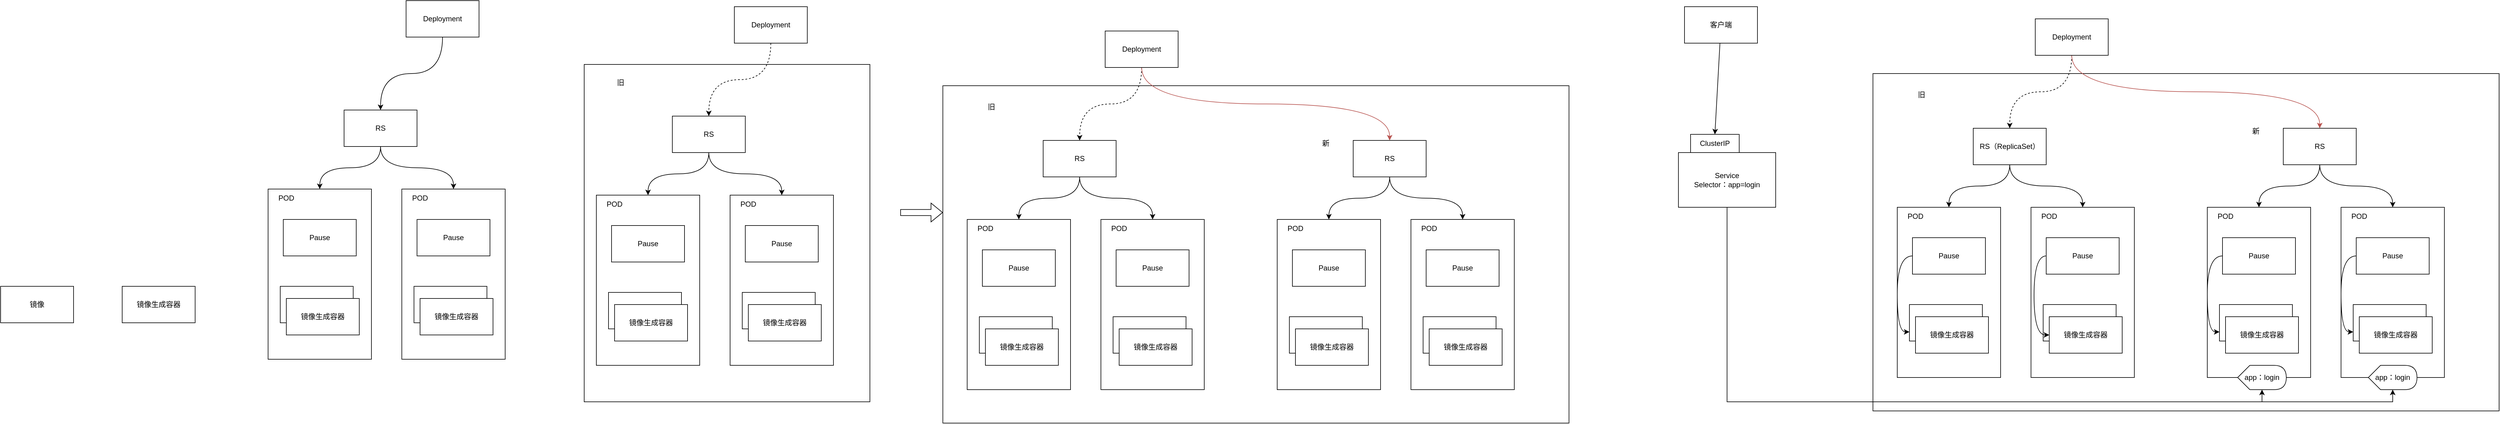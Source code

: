 <mxfile version="24.7.5" pages="2">
  <diagram name="第 1 页" id="4wIDl8oHlAqxtpMSrRAq">
    <mxGraphModel dx="2331" dy="2200" grid="1" gridSize="10" guides="1" tooltips="1" connect="1" arrows="1" fold="1" page="1" pageScale="1" pageWidth="1654" pageHeight="1169" math="0" shadow="0">
      <root>
        <mxCell id="0" />
        <mxCell id="1" parent="0" />
        <mxCell id="ZevxNjoiGi6iipU2XcqW-54" value="" style="rounded=0;whiteSpace=wrap;html=1;fillColor=none;" parent="1" vertex="1">
          <mxGeometry x="1590" y="-40" width="1030" height="555" as="geometry" />
        </mxCell>
        <mxCell id="ZevxNjoiGi6iipU2XcqW-1" value="镜像" style="rounded=0;whiteSpace=wrap;html=1;" parent="1" vertex="1">
          <mxGeometry x="40" y="290" width="120" height="60" as="geometry" />
        </mxCell>
        <mxCell id="ZevxNjoiGi6iipU2XcqW-2" value="镜像生成容器" style="rounded=0;whiteSpace=wrap;html=1;" parent="1" vertex="1">
          <mxGeometry x="240" y="290" width="120" height="60" as="geometry" />
        </mxCell>
        <mxCell id="ZevxNjoiGi6iipU2XcqW-3" value="" style="rounded=0;whiteSpace=wrap;html=1;" parent="1" vertex="1">
          <mxGeometry x="480" y="130" width="170" height="280" as="geometry" />
        </mxCell>
        <mxCell id="ZevxNjoiGi6iipU2XcqW-4" value="POD" style="text;html=1;align=center;verticalAlign=middle;whiteSpace=wrap;rounded=0;" parent="1" vertex="1">
          <mxGeometry x="480" y="130" width="60" height="30" as="geometry" />
        </mxCell>
        <mxCell id="ZevxNjoiGi6iipU2XcqW-5" value="镜像生成容器" style="rounded=0;whiteSpace=wrap;html=1;" parent="1" vertex="1">
          <mxGeometry x="500" y="290" width="120" height="60" as="geometry" />
        </mxCell>
        <mxCell id="ZevxNjoiGi6iipU2XcqW-6" value="镜像生成容器" style="rounded=0;whiteSpace=wrap;html=1;" parent="1" vertex="1">
          <mxGeometry x="510" y="310" width="120" height="60" as="geometry" />
        </mxCell>
        <mxCell id="ZevxNjoiGi6iipU2XcqW-7" value="Pause" style="rounded=0;whiteSpace=wrap;html=1;" parent="1" vertex="1">
          <mxGeometry x="505" y="180" width="120" height="60" as="geometry" />
        </mxCell>
        <mxCell id="ZevxNjoiGi6iipU2XcqW-8" value="" style="rounded=0;whiteSpace=wrap;html=1;" parent="1" vertex="1">
          <mxGeometry x="700" y="130" width="170" height="280" as="geometry" />
        </mxCell>
        <mxCell id="ZevxNjoiGi6iipU2XcqW-9" value="POD" style="text;html=1;align=center;verticalAlign=middle;whiteSpace=wrap;rounded=0;" parent="1" vertex="1">
          <mxGeometry x="700" y="130" width="60" height="30" as="geometry" />
        </mxCell>
        <mxCell id="ZevxNjoiGi6iipU2XcqW-10" value="镜像生成容器" style="rounded=0;whiteSpace=wrap;html=1;" parent="1" vertex="1">
          <mxGeometry x="720" y="290" width="120" height="60" as="geometry" />
        </mxCell>
        <mxCell id="ZevxNjoiGi6iipU2XcqW-11" value="镜像生成容器" style="rounded=0;whiteSpace=wrap;html=1;" parent="1" vertex="1">
          <mxGeometry x="730" y="310" width="120" height="60" as="geometry" />
        </mxCell>
        <mxCell id="ZevxNjoiGi6iipU2XcqW-12" value="Pause" style="rounded=0;whiteSpace=wrap;html=1;" parent="1" vertex="1">
          <mxGeometry x="725" y="180" width="120" height="60" as="geometry" />
        </mxCell>
        <mxCell id="ZevxNjoiGi6iipU2XcqW-15" style="edgeStyle=orthogonalEdgeStyle;rounded=0;orthogonalLoop=1;jettySize=auto;html=1;exitX=0.5;exitY=1;exitDx=0;exitDy=0;curved=1;" parent="1" source="ZevxNjoiGi6iipU2XcqW-13" target="ZevxNjoiGi6iipU2XcqW-3" edge="1">
          <mxGeometry relative="1" as="geometry" />
        </mxCell>
        <mxCell id="ZevxNjoiGi6iipU2XcqW-17" style="edgeStyle=orthogonalEdgeStyle;rounded=0;orthogonalLoop=1;jettySize=auto;html=1;exitX=0.5;exitY=1;exitDx=0;exitDy=0;entryX=0.5;entryY=0;entryDx=0;entryDy=0;curved=1;" parent="1" source="ZevxNjoiGi6iipU2XcqW-13" target="ZevxNjoiGi6iipU2XcqW-8" edge="1">
          <mxGeometry relative="1" as="geometry" />
        </mxCell>
        <mxCell id="ZevxNjoiGi6iipU2XcqW-13" value="RS" style="rounded=0;whiteSpace=wrap;html=1;" parent="1" vertex="1">
          <mxGeometry x="605" width="120" height="60" as="geometry" />
        </mxCell>
        <mxCell id="ZevxNjoiGi6iipU2XcqW-19" style="edgeStyle=orthogonalEdgeStyle;rounded=0;orthogonalLoop=1;jettySize=auto;html=1;exitX=0.5;exitY=1;exitDx=0;exitDy=0;curved=1;" parent="1" source="ZevxNjoiGi6iipU2XcqW-18" target="ZevxNjoiGi6iipU2XcqW-13" edge="1">
          <mxGeometry relative="1" as="geometry" />
        </mxCell>
        <mxCell id="ZevxNjoiGi6iipU2XcqW-18" value="Deployment" style="rounded=0;whiteSpace=wrap;html=1;" parent="1" vertex="1">
          <mxGeometry x="707" y="-180" width="120" height="60" as="geometry" />
        </mxCell>
        <mxCell id="ZevxNjoiGi6iipU2XcqW-20" value="" style="rounded=0;whiteSpace=wrap;html=1;" parent="1" vertex="1">
          <mxGeometry x="1020" y="140" width="170" height="280" as="geometry" />
        </mxCell>
        <mxCell id="ZevxNjoiGi6iipU2XcqW-21" value="POD" style="text;html=1;align=center;verticalAlign=middle;whiteSpace=wrap;rounded=0;" parent="1" vertex="1">
          <mxGeometry x="1020" y="140" width="60" height="30" as="geometry" />
        </mxCell>
        <mxCell id="ZevxNjoiGi6iipU2XcqW-22" value="镜像生成容器" style="rounded=0;whiteSpace=wrap;html=1;" parent="1" vertex="1">
          <mxGeometry x="1040" y="300" width="120" height="60" as="geometry" />
        </mxCell>
        <mxCell id="ZevxNjoiGi6iipU2XcqW-23" value="镜像生成容器" style="rounded=0;whiteSpace=wrap;html=1;" parent="1" vertex="1">
          <mxGeometry x="1050" y="320" width="120" height="60" as="geometry" />
        </mxCell>
        <mxCell id="ZevxNjoiGi6iipU2XcqW-24" value="Pause" style="rounded=0;whiteSpace=wrap;html=1;" parent="1" vertex="1">
          <mxGeometry x="1045" y="190" width="120" height="60" as="geometry" />
        </mxCell>
        <mxCell id="ZevxNjoiGi6iipU2XcqW-25" value="" style="rounded=0;whiteSpace=wrap;html=1;" parent="1" vertex="1">
          <mxGeometry x="1240" y="140" width="170" height="280" as="geometry" />
        </mxCell>
        <mxCell id="ZevxNjoiGi6iipU2XcqW-26" value="POD" style="text;html=1;align=center;verticalAlign=middle;whiteSpace=wrap;rounded=0;" parent="1" vertex="1">
          <mxGeometry x="1240" y="140" width="60" height="30" as="geometry" />
        </mxCell>
        <mxCell id="ZevxNjoiGi6iipU2XcqW-27" value="镜像生成容器" style="rounded=0;whiteSpace=wrap;html=1;" parent="1" vertex="1">
          <mxGeometry x="1260" y="300" width="120" height="60" as="geometry" />
        </mxCell>
        <mxCell id="ZevxNjoiGi6iipU2XcqW-28" value="镜像生成容器" style="rounded=0;whiteSpace=wrap;html=1;" parent="1" vertex="1">
          <mxGeometry x="1270" y="320" width="120" height="60" as="geometry" />
        </mxCell>
        <mxCell id="ZevxNjoiGi6iipU2XcqW-29" value="Pause" style="rounded=0;whiteSpace=wrap;html=1;" parent="1" vertex="1">
          <mxGeometry x="1265" y="190" width="120" height="60" as="geometry" />
        </mxCell>
        <mxCell id="ZevxNjoiGi6iipU2XcqW-30" style="edgeStyle=orthogonalEdgeStyle;rounded=0;orthogonalLoop=1;jettySize=auto;html=1;exitX=0.5;exitY=1;exitDx=0;exitDy=0;curved=1;" parent="1" source="ZevxNjoiGi6iipU2XcqW-32" target="ZevxNjoiGi6iipU2XcqW-20" edge="1">
          <mxGeometry relative="1" as="geometry" />
        </mxCell>
        <mxCell id="ZevxNjoiGi6iipU2XcqW-31" style="edgeStyle=orthogonalEdgeStyle;rounded=0;orthogonalLoop=1;jettySize=auto;html=1;exitX=0.5;exitY=1;exitDx=0;exitDy=0;entryX=0.5;entryY=0;entryDx=0;entryDy=0;curved=1;" parent="1" source="ZevxNjoiGi6iipU2XcqW-32" target="ZevxNjoiGi6iipU2XcqW-25" edge="1">
          <mxGeometry relative="1" as="geometry" />
        </mxCell>
        <mxCell id="ZevxNjoiGi6iipU2XcqW-32" value="RS" style="rounded=0;whiteSpace=wrap;html=1;" parent="1" vertex="1">
          <mxGeometry x="1145" y="10" width="120" height="60" as="geometry" />
        </mxCell>
        <mxCell id="ZevxNjoiGi6iipU2XcqW-33" style="edgeStyle=orthogonalEdgeStyle;rounded=0;orthogonalLoop=1;jettySize=auto;html=1;exitX=0.5;exitY=1;exitDx=0;exitDy=0;curved=1;dashed=1;" parent="1" source="ZevxNjoiGi6iipU2XcqW-34" target="ZevxNjoiGi6iipU2XcqW-32" edge="1">
          <mxGeometry relative="1" as="geometry" />
        </mxCell>
        <mxCell id="ZevxNjoiGi6iipU2XcqW-34" value="Deployment" style="rounded=0;whiteSpace=wrap;html=1;" parent="1" vertex="1">
          <mxGeometry x="1247" y="-170" width="120" height="60" as="geometry" />
        </mxCell>
        <mxCell id="ZevxNjoiGi6iipU2XcqW-35" value="旧" style="text;html=1;align=center;verticalAlign=middle;whiteSpace=wrap;rounded=0;" parent="1" vertex="1">
          <mxGeometry x="1030" y="-60" width="60" height="30" as="geometry" />
        </mxCell>
        <mxCell id="ZevxNjoiGi6iipU2XcqW-36" value="" style="rounded=0;whiteSpace=wrap;html=1;fillColor=none;" parent="1" vertex="1">
          <mxGeometry x="1000" y="-75" width="470" height="555" as="geometry" />
        </mxCell>
        <mxCell id="ZevxNjoiGi6iipU2XcqW-37" value="" style="shape=flexArrow;endArrow=classic;html=1;rounded=0;" parent="1" edge="1">
          <mxGeometry width="50" height="50" relative="1" as="geometry">
            <mxPoint x="1520" y="168.57" as="sourcePoint" />
            <mxPoint x="1590" y="168.57" as="targetPoint" />
          </mxGeometry>
        </mxCell>
        <mxCell id="ZevxNjoiGi6iipU2XcqW-38" value="" style="rounded=0;whiteSpace=wrap;html=1;" parent="1" vertex="1">
          <mxGeometry x="1630" y="180" width="170" height="280" as="geometry" />
        </mxCell>
        <mxCell id="ZevxNjoiGi6iipU2XcqW-39" value="POD" style="text;html=1;align=center;verticalAlign=middle;whiteSpace=wrap;rounded=0;" parent="1" vertex="1">
          <mxGeometry x="1630" y="180" width="60" height="30" as="geometry" />
        </mxCell>
        <mxCell id="ZevxNjoiGi6iipU2XcqW-40" value="镜像生成容器" style="rounded=0;whiteSpace=wrap;html=1;" parent="1" vertex="1">
          <mxGeometry x="1650" y="340" width="120" height="60" as="geometry" />
        </mxCell>
        <mxCell id="ZevxNjoiGi6iipU2XcqW-41" value="镜像生成容器" style="rounded=0;whiteSpace=wrap;html=1;" parent="1" vertex="1">
          <mxGeometry x="1660" y="360" width="120" height="60" as="geometry" />
        </mxCell>
        <mxCell id="ZevxNjoiGi6iipU2XcqW-42" value="Pause" style="rounded=0;whiteSpace=wrap;html=1;" parent="1" vertex="1">
          <mxGeometry x="1655" y="230" width="120" height="60" as="geometry" />
        </mxCell>
        <mxCell id="ZevxNjoiGi6iipU2XcqW-43" value="" style="rounded=0;whiteSpace=wrap;html=1;" parent="1" vertex="1">
          <mxGeometry x="1850" y="180" width="170" height="280" as="geometry" />
        </mxCell>
        <mxCell id="ZevxNjoiGi6iipU2XcqW-44" value="POD" style="text;html=1;align=center;verticalAlign=middle;whiteSpace=wrap;rounded=0;" parent="1" vertex="1">
          <mxGeometry x="1850" y="180" width="60" height="30" as="geometry" />
        </mxCell>
        <mxCell id="ZevxNjoiGi6iipU2XcqW-45" value="镜像生成容器" style="rounded=0;whiteSpace=wrap;html=1;" parent="1" vertex="1">
          <mxGeometry x="1870" y="340" width="120" height="60" as="geometry" />
        </mxCell>
        <mxCell id="ZevxNjoiGi6iipU2XcqW-46" value="镜像生成容器" style="rounded=0;whiteSpace=wrap;html=1;" parent="1" vertex="1">
          <mxGeometry x="1880" y="360" width="120" height="60" as="geometry" />
        </mxCell>
        <mxCell id="ZevxNjoiGi6iipU2XcqW-47" value="Pause" style="rounded=0;whiteSpace=wrap;html=1;" parent="1" vertex="1">
          <mxGeometry x="1875" y="230" width="120" height="60" as="geometry" />
        </mxCell>
        <mxCell id="ZevxNjoiGi6iipU2XcqW-48" style="edgeStyle=orthogonalEdgeStyle;rounded=0;orthogonalLoop=1;jettySize=auto;html=1;exitX=0.5;exitY=1;exitDx=0;exitDy=0;curved=1;" parent="1" source="ZevxNjoiGi6iipU2XcqW-50" target="ZevxNjoiGi6iipU2XcqW-38" edge="1">
          <mxGeometry relative="1" as="geometry" />
        </mxCell>
        <mxCell id="ZevxNjoiGi6iipU2XcqW-49" style="edgeStyle=orthogonalEdgeStyle;rounded=0;orthogonalLoop=1;jettySize=auto;html=1;exitX=0.5;exitY=1;exitDx=0;exitDy=0;entryX=0.5;entryY=0;entryDx=0;entryDy=0;curved=1;" parent="1" source="ZevxNjoiGi6iipU2XcqW-50" target="ZevxNjoiGi6iipU2XcqW-43" edge="1">
          <mxGeometry relative="1" as="geometry" />
        </mxCell>
        <mxCell id="ZevxNjoiGi6iipU2XcqW-50" value="RS" style="rounded=0;whiteSpace=wrap;html=1;" parent="1" vertex="1">
          <mxGeometry x="1755" y="50" width="120" height="60" as="geometry" />
        </mxCell>
        <mxCell id="ZevxNjoiGi6iipU2XcqW-51" style="edgeStyle=orthogonalEdgeStyle;rounded=0;orthogonalLoop=1;jettySize=auto;html=1;exitX=0.5;exitY=1;exitDx=0;exitDy=0;curved=1;dashed=1;" parent="1" source="ZevxNjoiGi6iipU2XcqW-52" target="ZevxNjoiGi6iipU2XcqW-50" edge="1">
          <mxGeometry relative="1" as="geometry" />
        </mxCell>
        <mxCell id="ZevxNjoiGi6iipU2XcqW-68" style="edgeStyle=orthogonalEdgeStyle;rounded=0;orthogonalLoop=1;jettySize=auto;html=1;exitX=0.5;exitY=1;exitDx=0;exitDy=0;curved=1;fillColor=#f8cecc;strokeColor=#b85450;" parent="1" source="ZevxNjoiGi6iipU2XcqW-52" target="ZevxNjoiGi6iipU2XcqW-67" edge="1">
          <mxGeometry relative="1" as="geometry" />
        </mxCell>
        <mxCell id="ZevxNjoiGi6iipU2XcqW-52" value="Deployment" style="rounded=0;whiteSpace=wrap;html=1;" parent="1" vertex="1">
          <mxGeometry x="1857" y="-130" width="120" height="60" as="geometry" />
        </mxCell>
        <mxCell id="ZevxNjoiGi6iipU2XcqW-53" value="旧" style="text;html=1;align=center;verticalAlign=middle;whiteSpace=wrap;rounded=0;" parent="1" vertex="1">
          <mxGeometry x="1640" y="-20" width="60" height="30" as="geometry" />
        </mxCell>
        <mxCell id="ZevxNjoiGi6iipU2XcqW-55" value="" style="rounded=0;whiteSpace=wrap;html=1;" parent="1" vertex="1">
          <mxGeometry x="2140" y="180" width="170" height="280" as="geometry" />
        </mxCell>
        <mxCell id="ZevxNjoiGi6iipU2XcqW-56" value="POD" style="text;html=1;align=center;verticalAlign=middle;whiteSpace=wrap;rounded=0;" parent="1" vertex="1">
          <mxGeometry x="2140" y="180" width="60" height="30" as="geometry" />
        </mxCell>
        <mxCell id="ZevxNjoiGi6iipU2XcqW-57" value="镜像生成容器" style="rounded=0;whiteSpace=wrap;html=1;" parent="1" vertex="1">
          <mxGeometry x="2160" y="340" width="120" height="60" as="geometry" />
        </mxCell>
        <mxCell id="ZevxNjoiGi6iipU2XcqW-58" value="镜像生成容器" style="rounded=0;whiteSpace=wrap;html=1;" parent="1" vertex="1">
          <mxGeometry x="2170" y="360" width="120" height="60" as="geometry" />
        </mxCell>
        <mxCell id="ZevxNjoiGi6iipU2XcqW-59" value="Pause" style="rounded=0;whiteSpace=wrap;html=1;" parent="1" vertex="1">
          <mxGeometry x="2165" y="230" width="120" height="60" as="geometry" />
        </mxCell>
        <mxCell id="ZevxNjoiGi6iipU2XcqW-60" value="" style="rounded=0;whiteSpace=wrap;html=1;" parent="1" vertex="1">
          <mxGeometry x="2360" y="180" width="170" height="280" as="geometry" />
        </mxCell>
        <mxCell id="ZevxNjoiGi6iipU2XcqW-61" value="POD" style="text;html=1;align=center;verticalAlign=middle;whiteSpace=wrap;rounded=0;" parent="1" vertex="1">
          <mxGeometry x="2360" y="180" width="60" height="30" as="geometry" />
        </mxCell>
        <mxCell id="ZevxNjoiGi6iipU2XcqW-62" value="镜像生成容器" style="rounded=0;whiteSpace=wrap;html=1;" parent="1" vertex="1">
          <mxGeometry x="2380" y="340" width="120" height="60" as="geometry" />
        </mxCell>
        <mxCell id="ZevxNjoiGi6iipU2XcqW-63" value="镜像生成容器" style="rounded=0;whiteSpace=wrap;html=1;" parent="1" vertex="1">
          <mxGeometry x="2390" y="360" width="120" height="60" as="geometry" />
        </mxCell>
        <mxCell id="ZevxNjoiGi6iipU2XcqW-64" value="Pause" style="rounded=0;whiteSpace=wrap;html=1;" parent="1" vertex="1">
          <mxGeometry x="2385" y="230" width="120" height="60" as="geometry" />
        </mxCell>
        <mxCell id="ZevxNjoiGi6iipU2XcqW-65" style="edgeStyle=orthogonalEdgeStyle;rounded=0;orthogonalLoop=1;jettySize=auto;html=1;exitX=0.5;exitY=1;exitDx=0;exitDy=0;curved=1;" parent="1" source="ZevxNjoiGi6iipU2XcqW-67" target="ZevxNjoiGi6iipU2XcqW-55" edge="1">
          <mxGeometry relative="1" as="geometry" />
        </mxCell>
        <mxCell id="ZevxNjoiGi6iipU2XcqW-66" style="edgeStyle=orthogonalEdgeStyle;rounded=0;orthogonalLoop=1;jettySize=auto;html=1;exitX=0.5;exitY=1;exitDx=0;exitDy=0;entryX=0.5;entryY=0;entryDx=0;entryDy=0;curved=1;" parent="1" source="ZevxNjoiGi6iipU2XcqW-67" target="ZevxNjoiGi6iipU2XcqW-60" edge="1">
          <mxGeometry relative="1" as="geometry" />
        </mxCell>
        <mxCell id="ZevxNjoiGi6iipU2XcqW-67" value="RS" style="rounded=0;whiteSpace=wrap;html=1;" parent="1" vertex="1">
          <mxGeometry x="2265" y="50" width="120" height="60" as="geometry" />
        </mxCell>
        <mxCell id="ZevxNjoiGi6iipU2XcqW-69" value="新" style="text;html=1;align=center;verticalAlign=middle;whiteSpace=wrap;rounded=0;" parent="1" vertex="1">
          <mxGeometry x="2190" y="40" width="60" height="30" as="geometry" />
        </mxCell>
        <mxCell id="ZevxNjoiGi6iipU2XcqW-70" value="" style="rounded=0;whiteSpace=wrap;html=1;fillColor=none;" parent="1" vertex="1">
          <mxGeometry x="3120" y="-60" width="1030" height="555" as="geometry" />
        </mxCell>
        <mxCell id="ZevxNjoiGi6iipU2XcqW-71" value="" style="rounded=0;whiteSpace=wrap;html=1;" parent="1" vertex="1">
          <mxGeometry x="3160" y="160" width="170" height="280" as="geometry" />
        </mxCell>
        <mxCell id="ZevxNjoiGi6iipU2XcqW-72" value="POD" style="text;html=1;align=center;verticalAlign=middle;whiteSpace=wrap;rounded=0;" parent="1" vertex="1">
          <mxGeometry x="3160" y="160" width="60" height="30" as="geometry" />
        </mxCell>
        <mxCell id="ZevxNjoiGi6iipU2XcqW-73" value="镜像生成容器" style="rounded=0;whiteSpace=wrap;html=1;" parent="1" vertex="1">
          <mxGeometry x="3180" y="320" width="120" height="60" as="geometry" />
        </mxCell>
        <mxCell id="ZevxNjoiGi6iipU2XcqW-74" value="镜像生成容器" style="rounded=0;whiteSpace=wrap;html=1;" parent="1" vertex="1">
          <mxGeometry x="3190" y="340" width="120" height="60" as="geometry" />
        </mxCell>
        <mxCell id="ZevxNjoiGi6iipU2XcqW-111" style="edgeStyle=orthogonalEdgeStyle;rounded=0;orthogonalLoop=1;jettySize=auto;html=1;exitX=0;exitY=0.5;exitDx=0;exitDy=0;entryX=0;entryY=0.75;entryDx=0;entryDy=0;curved=1;" parent="1" source="ZevxNjoiGi6iipU2XcqW-75" target="ZevxNjoiGi6iipU2XcqW-73" edge="1">
          <mxGeometry relative="1" as="geometry" />
        </mxCell>
        <mxCell id="ZevxNjoiGi6iipU2XcqW-75" value="Pause" style="rounded=0;whiteSpace=wrap;html=1;" parent="1" vertex="1">
          <mxGeometry x="3185" y="210" width="120" height="60" as="geometry" />
        </mxCell>
        <mxCell id="ZevxNjoiGi6iipU2XcqW-76" value="" style="rounded=0;whiteSpace=wrap;html=1;" parent="1" vertex="1">
          <mxGeometry x="3380" y="160" width="170" height="280" as="geometry" />
        </mxCell>
        <mxCell id="ZevxNjoiGi6iipU2XcqW-77" value="POD" style="text;html=1;align=center;verticalAlign=middle;whiteSpace=wrap;rounded=0;" parent="1" vertex="1">
          <mxGeometry x="3380" y="160" width="60" height="30" as="geometry" />
        </mxCell>
        <mxCell id="ZevxNjoiGi6iipU2XcqW-78" value="镜像生成容器" style="rounded=0;whiteSpace=wrap;html=1;" parent="1" vertex="1">
          <mxGeometry x="3400" y="320" width="120" height="60" as="geometry" />
        </mxCell>
        <mxCell id="ZevxNjoiGi6iipU2XcqW-79" value="镜像生成容器" style="rounded=0;whiteSpace=wrap;html=1;" parent="1" vertex="1">
          <mxGeometry x="3410" y="340" width="120" height="60" as="geometry" />
        </mxCell>
        <mxCell id="ZevxNjoiGi6iipU2XcqW-112" style="edgeStyle=orthogonalEdgeStyle;rounded=0;orthogonalLoop=1;jettySize=auto;html=1;exitX=0;exitY=0.5;exitDx=0;exitDy=0;entryX=0;entryY=0.5;entryDx=0;entryDy=0;curved=1;" parent="1" source="ZevxNjoiGi6iipU2XcqW-80" target="ZevxNjoiGi6iipU2XcqW-79" edge="1">
          <mxGeometry relative="1" as="geometry" />
        </mxCell>
        <mxCell id="ZevxNjoiGi6iipU2XcqW-80" value="Pause" style="rounded=0;whiteSpace=wrap;html=1;" parent="1" vertex="1">
          <mxGeometry x="3405" y="210" width="120" height="60" as="geometry" />
        </mxCell>
        <mxCell id="ZevxNjoiGi6iipU2XcqW-81" style="edgeStyle=orthogonalEdgeStyle;rounded=0;orthogonalLoop=1;jettySize=auto;html=1;exitX=0.5;exitY=1;exitDx=0;exitDy=0;curved=1;" parent="1" source="ZevxNjoiGi6iipU2XcqW-83" target="ZevxNjoiGi6iipU2XcqW-71" edge="1">
          <mxGeometry relative="1" as="geometry" />
        </mxCell>
        <mxCell id="ZevxNjoiGi6iipU2XcqW-82" style="edgeStyle=orthogonalEdgeStyle;rounded=0;orthogonalLoop=1;jettySize=auto;html=1;exitX=0.5;exitY=1;exitDx=0;exitDy=0;entryX=0.5;entryY=0;entryDx=0;entryDy=0;curved=1;" parent="1" source="ZevxNjoiGi6iipU2XcqW-83" target="ZevxNjoiGi6iipU2XcqW-76" edge="1">
          <mxGeometry relative="1" as="geometry" />
        </mxCell>
        <mxCell id="ZevxNjoiGi6iipU2XcqW-83" value="RS（ReplicaSet）" style="rounded=0;whiteSpace=wrap;html=1;" parent="1" vertex="1">
          <mxGeometry x="3285" y="30" width="120" height="60" as="geometry" />
        </mxCell>
        <mxCell id="ZevxNjoiGi6iipU2XcqW-84" style="edgeStyle=orthogonalEdgeStyle;rounded=0;orthogonalLoop=1;jettySize=auto;html=1;exitX=0.5;exitY=1;exitDx=0;exitDy=0;curved=1;dashed=1;" parent="1" source="ZevxNjoiGi6iipU2XcqW-86" target="ZevxNjoiGi6iipU2XcqW-83" edge="1">
          <mxGeometry relative="1" as="geometry" />
        </mxCell>
        <mxCell id="ZevxNjoiGi6iipU2XcqW-85" style="edgeStyle=orthogonalEdgeStyle;rounded=0;orthogonalLoop=1;jettySize=auto;html=1;exitX=0.5;exitY=1;exitDx=0;exitDy=0;curved=1;fillColor=#f8cecc;strokeColor=#b85450;" parent="1" source="ZevxNjoiGi6iipU2XcqW-86" target="ZevxNjoiGi6iipU2XcqW-100" edge="1">
          <mxGeometry relative="1" as="geometry" />
        </mxCell>
        <mxCell id="ZevxNjoiGi6iipU2XcqW-86" value="Deployment" style="rounded=0;whiteSpace=wrap;html=1;" parent="1" vertex="1">
          <mxGeometry x="3387" y="-150" width="120" height="60" as="geometry" />
        </mxCell>
        <mxCell id="ZevxNjoiGi6iipU2XcqW-87" value="旧" style="text;html=1;align=center;verticalAlign=middle;whiteSpace=wrap;rounded=0;" parent="1" vertex="1">
          <mxGeometry x="3170" y="-40" width="60" height="30" as="geometry" />
        </mxCell>
        <mxCell id="ZevxNjoiGi6iipU2XcqW-88" value="" style="rounded=0;whiteSpace=wrap;html=1;" parent="1" vertex="1">
          <mxGeometry x="3670" y="160" width="170" height="280" as="geometry" />
        </mxCell>
        <mxCell id="ZevxNjoiGi6iipU2XcqW-89" value="POD" style="text;html=1;align=center;verticalAlign=middle;whiteSpace=wrap;rounded=0;" parent="1" vertex="1">
          <mxGeometry x="3670" y="160" width="60" height="30" as="geometry" />
        </mxCell>
        <mxCell id="ZevxNjoiGi6iipU2XcqW-90" value="镜像生成容器" style="rounded=0;whiteSpace=wrap;html=1;" parent="1" vertex="1">
          <mxGeometry x="3690" y="320" width="120" height="60" as="geometry" />
        </mxCell>
        <mxCell id="ZevxNjoiGi6iipU2XcqW-91" value="镜像生成容器" style="rounded=0;whiteSpace=wrap;html=1;" parent="1" vertex="1">
          <mxGeometry x="3700" y="340" width="120" height="60" as="geometry" />
        </mxCell>
        <mxCell id="ZevxNjoiGi6iipU2XcqW-113" style="edgeStyle=orthogonalEdgeStyle;rounded=0;orthogonalLoop=1;jettySize=auto;html=1;exitX=0;exitY=0.5;exitDx=0;exitDy=0;entryX=0;entryY=0.75;entryDx=0;entryDy=0;curved=1;" parent="1" source="ZevxNjoiGi6iipU2XcqW-92" target="ZevxNjoiGi6iipU2XcqW-90" edge="1">
          <mxGeometry relative="1" as="geometry" />
        </mxCell>
        <mxCell id="ZevxNjoiGi6iipU2XcqW-92" value="Pause" style="rounded=0;whiteSpace=wrap;html=1;" parent="1" vertex="1">
          <mxGeometry x="3695" y="210" width="120" height="60" as="geometry" />
        </mxCell>
        <mxCell id="ZevxNjoiGi6iipU2XcqW-93" value="" style="rounded=0;whiteSpace=wrap;html=1;" parent="1" vertex="1">
          <mxGeometry x="3890" y="160" width="170" height="280" as="geometry" />
        </mxCell>
        <mxCell id="ZevxNjoiGi6iipU2XcqW-94" value="POD" style="text;html=1;align=center;verticalAlign=middle;whiteSpace=wrap;rounded=0;" parent="1" vertex="1">
          <mxGeometry x="3890" y="160" width="60" height="30" as="geometry" />
        </mxCell>
        <mxCell id="ZevxNjoiGi6iipU2XcqW-95" value="镜像生成容器" style="rounded=0;whiteSpace=wrap;html=1;" parent="1" vertex="1">
          <mxGeometry x="3910" y="320" width="120" height="60" as="geometry" />
        </mxCell>
        <mxCell id="ZevxNjoiGi6iipU2XcqW-96" value="镜像生成容器" style="rounded=0;whiteSpace=wrap;html=1;" parent="1" vertex="1">
          <mxGeometry x="3920" y="340" width="120" height="60" as="geometry" />
        </mxCell>
        <mxCell id="ZevxNjoiGi6iipU2XcqW-114" style="edgeStyle=orthogonalEdgeStyle;rounded=0;orthogonalLoop=1;jettySize=auto;html=1;exitX=0;exitY=0.5;exitDx=0;exitDy=0;entryX=0;entryY=0.75;entryDx=0;entryDy=0;curved=1;" parent="1" source="ZevxNjoiGi6iipU2XcqW-97" target="ZevxNjoiGi6iipU2XcqW-95" edge="1">
          <mxGeometry relative="1" as="geometry" />
        </mxCell>
        <mxCell id="ZevxNjoiGi6iipU2XcqW-97" value="Pause" style="rounded=0;whiteSpace=wrap;html=1;" parent="1" vertex="1">
          <mxGeometry x="3915" y="210" width="120" height="60" as="geometry" />
        </mxCell>
        <mxCell id="ZevxNjoiGi6iipU2XcqW-98" style="edgeStyle=orthogonalEdgeStyle;rounded=0;orthogonalLoop=1;jettySize=auto;html=1;exitX=0.5;exitY=1;exitDx=0;exitDy=0;curved=1;" parent="1" source="ZevxNjoiGi6iipU2XcqW-100" target="ZevxNjoiGi6iipU2XcqW-88" edge="1">
          <mxGeometry relative="1" as="geometry" />
        </mxCell>
        <mxCell id="ZevxNjoiGi6iipU2XcqW-99" style="edgeStyle=orthogonalEdgeStyle;rounded=0;orthogonalLoop=1;jettySize=auto;html=1;exitX=0.5;exitY=1;exitDx=0;exitDy=0;entryX=0.5;entryY=0;entryDx=0;entryDy=0;curved=1;" parent="1" source="ZevxNjoiGi6iipU2XcqW-100" target="ZevxNjoiGi6iipU2XcqW-93" edge="1">
          <mxGeometry relative="1" as="geometry" />
        </mxCell>
        <mxCell id="ZevxNjoiGi6iipU2XcqW-100" value="RS" style="rounded=0;whiteSpace=wrap;html=1;" parent="1" vertex="1">
          <mxGeometry x="3795" y="30" width="120" height="60" as="geometry" />
        </mxCell>
        <mxCell id="ZevxNjoiGi6iipU2XcqW-101" value="新" style="text;html=1;align=center;verticalAlign=middle;whiteSpace=wrap;rounded=0;" parent="1" vertex="1">
          <mxGeometry x="3720" y="20" width="60" height="30" as="geometry" />
        </mxCell>
        <mxCell id="ZevxNjoiGi6iipU2XcqW-102" value="Service&lt;div&gt;Selector：app=login&lt;br&gt;&lt;/div&gt;" style="rounded=0;whiteSpace=wrap;html=1;" parent="1" vertex="1">
          <mxGeometry x="2800" y="70" width="160" height="90" as="geometry" />
        </mxCell>
        <mxCell id="ZevxNjoiGi6iipU2XcqW-103" value="ClusterIP" style="rounded=0;whiteSpace=wrap;html=1;" parent="1" vertex="1">
          <mxGeometry x="2820" y="40" width="80" height="30" as="geometry" />
        </mxCell>
        <mxCell id="ZevxNjoiGi6iipU2XcqW-105" style="rounded=0;orthogonalLoop=1;jettySize=auto;html=1;entryX=0.5;entryY=0;entryDx=0;entryDy=0;" parent="1" source="ZevxNjoiGi6iipU2XcqW-104" target="ZevxNjoiGi6iipU2XcqW-103" edge="1">
          <mxGeometry relative="1" as="geometry" />
        </mxCell>
        <mxCell id="ZevxNjoiGi6iipU2XcqW-104" value="客户端" style="rounded=0;whiteSpace=wrap;html=1;" parent="1" vertex="1">
          <mxGeometry x="2810" y="-170" width="120" height="60" as="geometry" />
        </mxCell>
        <mxCell id="ZevxNjoiGi6iipU2XcqW-107" value="app：login" style="shape=display;whiteSpace=wrap;html=1;" parent="1" vertex="1">
          <mxGeometry x="3720" y="420" width="80" height="40" as="geometry" />
        </mxCell>
        <mxCell id="ZevxNjoiGi6iipU2XcqW-108" value="app：login" style="shape=display;whiteSpace=wrap;html=1;" parent="1" vertex="1">
          <mxGeometry x="3935" y="420" width="80" height="40" as="geometry" />
        </mxCell>
        <mxCell id="ZevxNjoiGi6iipU2XcqW-109" style="edgeStyle=orthogonalEdgeStyle;rounded=0;orthogonalLoop=1;jettySize=auto;html=1;exitX=0.5;exitY=1;exitDx=0;exitDy=0;entryX=0;entryY=0;entryDx=40;entryDy=40;entryPerimeter=0;" parent="1" source="ZevxNjoiGi6iipU2XcqW-102" target="ZevxNjoiGi6iipU2XcqW-107" edge="1">
          <mxGeometry relative="1" as="geometry" />
        </mxCell>
        <mxCell id="ZevxNjoiGi6iipU2XcqW-110" style="edgeStyle=orthogonalEdgeStyle;rounded=0;orthogonalLoop=1;jettySize=auto;html=1;exitX=0.5;exitY=1;exitDx=0;exitDy=0;entryX=0;entryY=0;entryDx=40;entryDy=40;entryPerimeter=0;" parent="1" source="ZevxNjoiGi6iipU2XcqW-102" target="ZevxNjoiGi6iipU2XcqW-108" edge="1">
          <mxGeometry relative="1" as="geometry" />
        </mxCell>
      </root>
    </mxGraphModel>
  </diagram>
  <diagram id="GKnnjzulB42vMRpt2cR_" name="第 2 页">
    <mxGraphModel dx="1282" dy="569" grid="1" gridSize="10" guides="1" tooltips="1" connect="1" arrows="1" fold="1" page="1" pageScale="1" pageWidth="1654" pageHeight="1169" math="0" shadow="0">
      <root>
        <mxCell id="0" />
        <mxCell id="1" parent="0" />
      </root>
    </mxGraphModel>
  </diagram>
</mxfile>
